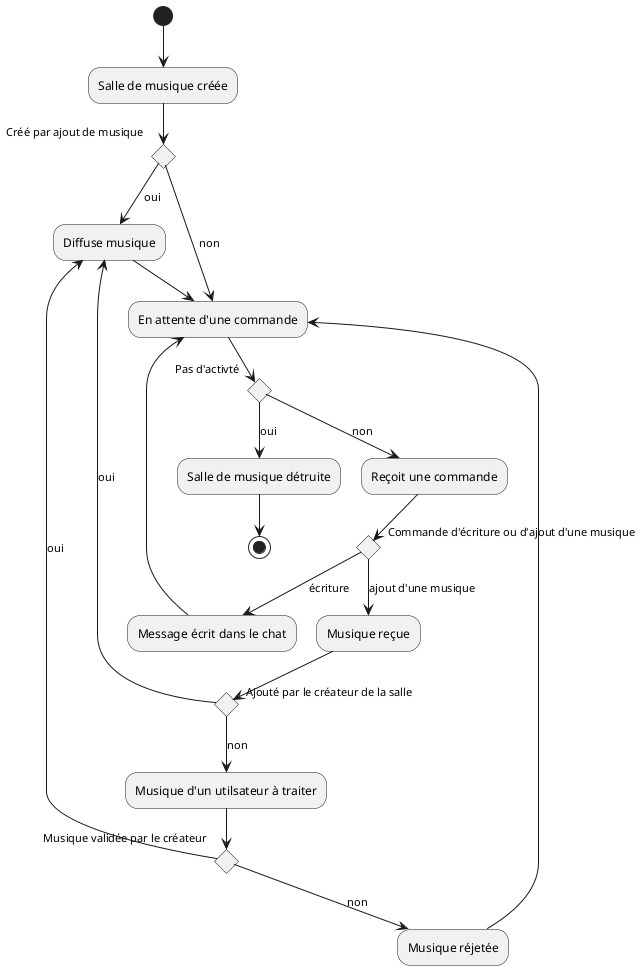 @startuml activité-salle-de-musique

(*) --> "Salle de musique créée"
if "Créé par ajout de musique" then
--> [oui] "Diffuse musique"
else
--> [non] "En attente d'une commande"
endif

if "Pas d'activté" then
    --> [oui] "Salle de musique détruite"
else
    --> [non] "Reçoit une commande"
endif

if "Commande d'écriture ou d'ajout d'une musique" then
    --> [ajout d'une musique] "Musique reçue"
    if "Ajouté par le créateur de la salle" then
        --> [oui] "Diffuse musique"
    else
        --> [non] "Musique d'un utilsateur à traiter"
        if "Musique validée par le créateur" then
            --> [oui] "Diffuse musique"
            --> "En attente d'une commande"
        else
            --> [non] "Musique réjetée"
            --> "En attente d'une commande"
        endif
    endif
else
    --> [écriture] "Message écrit dans le chat"
    --> "En attente d'une commande"
endif

"Salle de musique détruite" --> (*)
@enduml